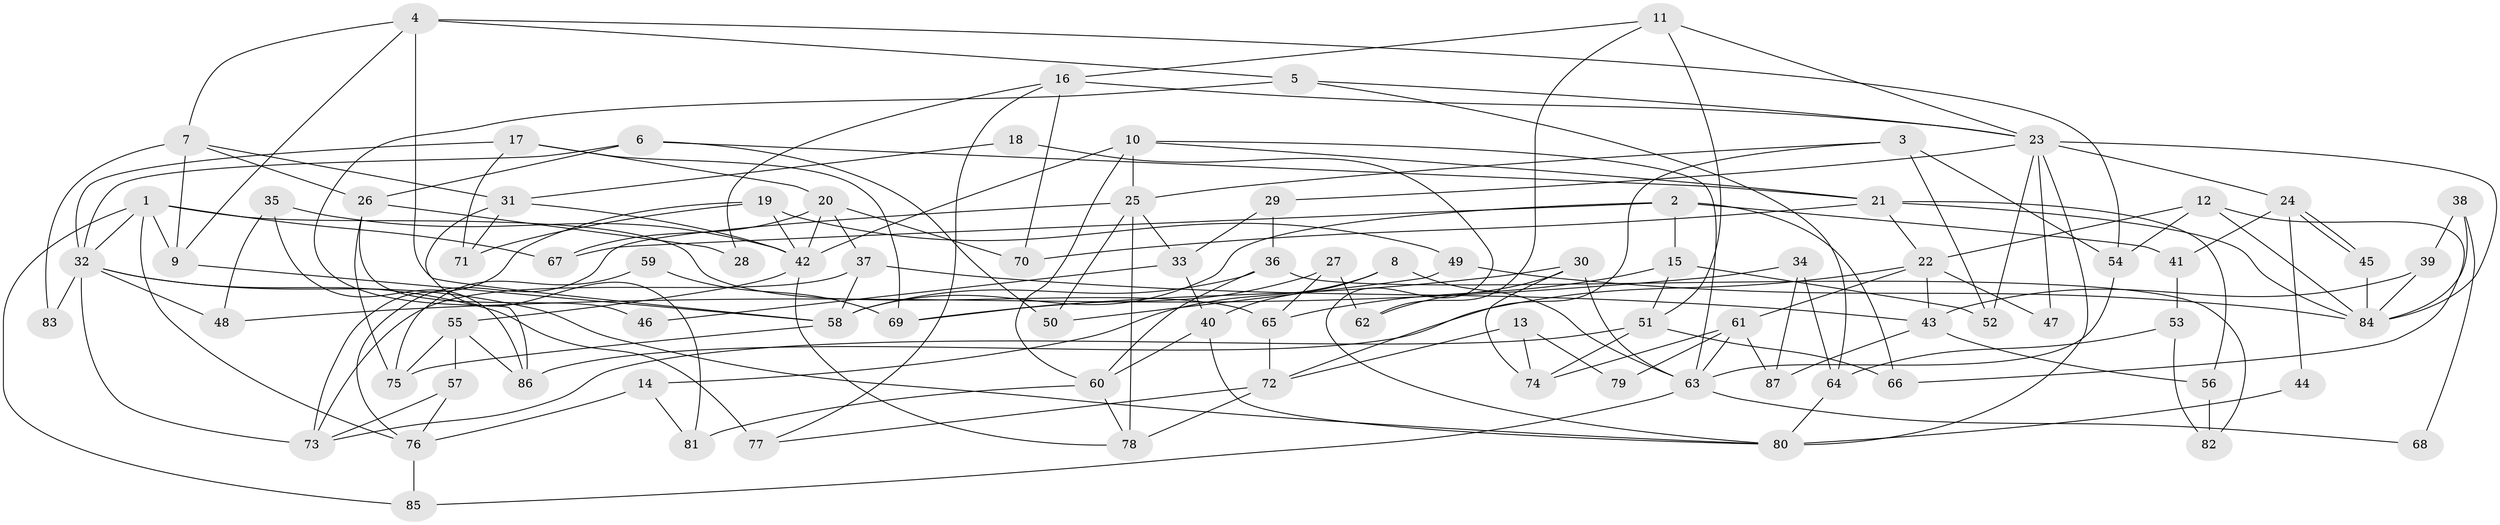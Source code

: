 // Generated by graph-tools (version 1.1) at 2025/36/03/09/25 02:36:27]
// undirected, 87 vertices, 174 edges
graph export_dot {
graph [start="1"]
  node [color=gray90,style=filled];
  1;
  2;
  3;
  4;
  5;
  6;
  7;
  8;
  9;
  10;
  11;
  12;
  13;
  14;
  15;
  16;
  17;
  18;
  19;
  20;
  21;
  22;
  23;
  24;
  25;
  26;
  27;
  28;
  29;
  30;
  31;
  32;
  33;
  34;
  35;
  36;
  37;
  38;
  39;
  40;
  41;
  42;
  43;
  44;
  45;
  46;
  47;
  48;
  49;
  50;
  51;
  52;
  53;
  54;
  55;
  56;
  57;
  58;
  59;
  60;
  61;
  62;
  63;
  64;
  65;
  66;
  67;
  68;
  69;
  70;
  71;
  72;
  73;
  74;
  75;
  76;
  77;
  78;
  79;
  80;
  81;
  82;
  83;
  84;
  85;
  86;
  87;
  1 -- 76;
  1 -- 9;
  1 -- 32;
  1 -- 65;
  1 -- 67;
  1 -- 85;
  2 -- 67;
  2 -- 58;
  2 -- 15;
  2 -- 41;
  2 -- 66;
  3 -- 72;
  3 -- 25;
  3 -- 52;
  3 -- 54;
  4 -- 9;
  4 -- 5;
  4 -- 7;
  4 -- 54;
  4 -- 58;
  5 -- 64;
  5 -- 23;
  5 -- 86;
  6 -- 32;
  6 -- 21;
  6 -- 26;
  6 -- 50;
  7 -- 26;
  7 -- 9;
  7 -- 31;
  7 -- 83;
  8 -- 40;
  8 -- 63;
  8 -- 14;
  9 -- 58;
  10 -- 21;
  10 -- 42;
  10 -- 25;
  10 -- 60;
  10 -- 63;
  11 -- 51;
  11 -- 62;
  11 -- 16;
  11 -- 23;
  12 -- 54;
  12 -- 22;
  12 -- 66;
  12 -- 84;
  13 -- 74;
  13 -- 72;
  13 -- 79;
  14 -- 76;
  14 -- 81;
  15 -- 52;
  15 -- 51;
  15 -- 65;
  16 -- 77;
  16 -- 23;
  16 -- 28;
  16 -- 70;
  17 -- 71;
  17 -- 32;
  17 -- 20;
  17 -- 69;
  18 -- 31;
  18 -- 80;
  19 -- 42;
  19 -- 73;
  19 -- 49;
  19 -- 71;
  20 -- 42;
  20 -- 37;
  20 -- 67;
  20 -- 70;
  21 -- 84;
  21 -- 70;
  21 -- 22;
  21 -- 56;
  22 -- 86;
  22 -- 43;
  22 -- 47;
  22 -- 61;
  23 -- 24;
  23 -- 29;
  23 -- 47;
  23 -- 52;
  23 -- 80;
  23 -- 84;
  24 -- 45;
  24 -- 45;
  24 -- 41;
  24 -- 44;
  25 -- 50;
  25 -- 33;
  25 -- 76;
  25 -- 78;
  26 -- 75;
  26 -- 28;
  26 -- 46;
  27 -- 69;
  27 -- 65;
  27 -- 62;
  29 -- 33;
  29 -- 36;
  30 -- 63;
  30 -- 74;
  30 -- 62;
  30 -- 69;
  31 -- 81;
  31 -- 42;
  31 -- 71;
  32 -- 73;
  32 -- 48;
  32 -- 77;
  32 -- 80;
  32 -- 83;
  33 -- 40;
  33 -- 46;
  34 -- 64;
  34 -- 87;
  34 -- 48;
  35 -- 48;
  35 -- 42;
  35 -- 86;
  36 -- 60;
  36 -- 58;
  36 -- 82;
  37 -- 58;
  37 -- 43;
  37 -- 73;
  38 -- 39;
  38 -- 84;
  38 -- 68;
  39 -- 84;
  39 -- 43;
  40 -- 60;
  40 -- 80;
  41 -- 53;
  42 -- 55;
  42 -- 78;
  43 -- 56;
  43 -- 87;
  44 -- 80;
  45 -- 84;
  49 -- 84;
  49 -- 50;
  51 -- 66;
  51 -- 73;
  51 -- 74;
  53 -- 82;
  53 -- 64;
  54 -- 63;
  55 -- 86;
  55 -- 57;
  55 -- 75;
  56 -- 82;
  57 -- 73;
  57 -- 76;
  58 -- 75;
  59 -- 75;
  59 -- 69;
  60 -- 78;
  60 -- 81;
  61 -- 63;
  61 -- 74;
  61 -- 79;
  61 -- 87;
  63 -- 68;
  63 -- 85;
  64 -- 80;
  65 -- 72;
  72 -- 78;
  72 -- 77;
  76 -- 85;
}

